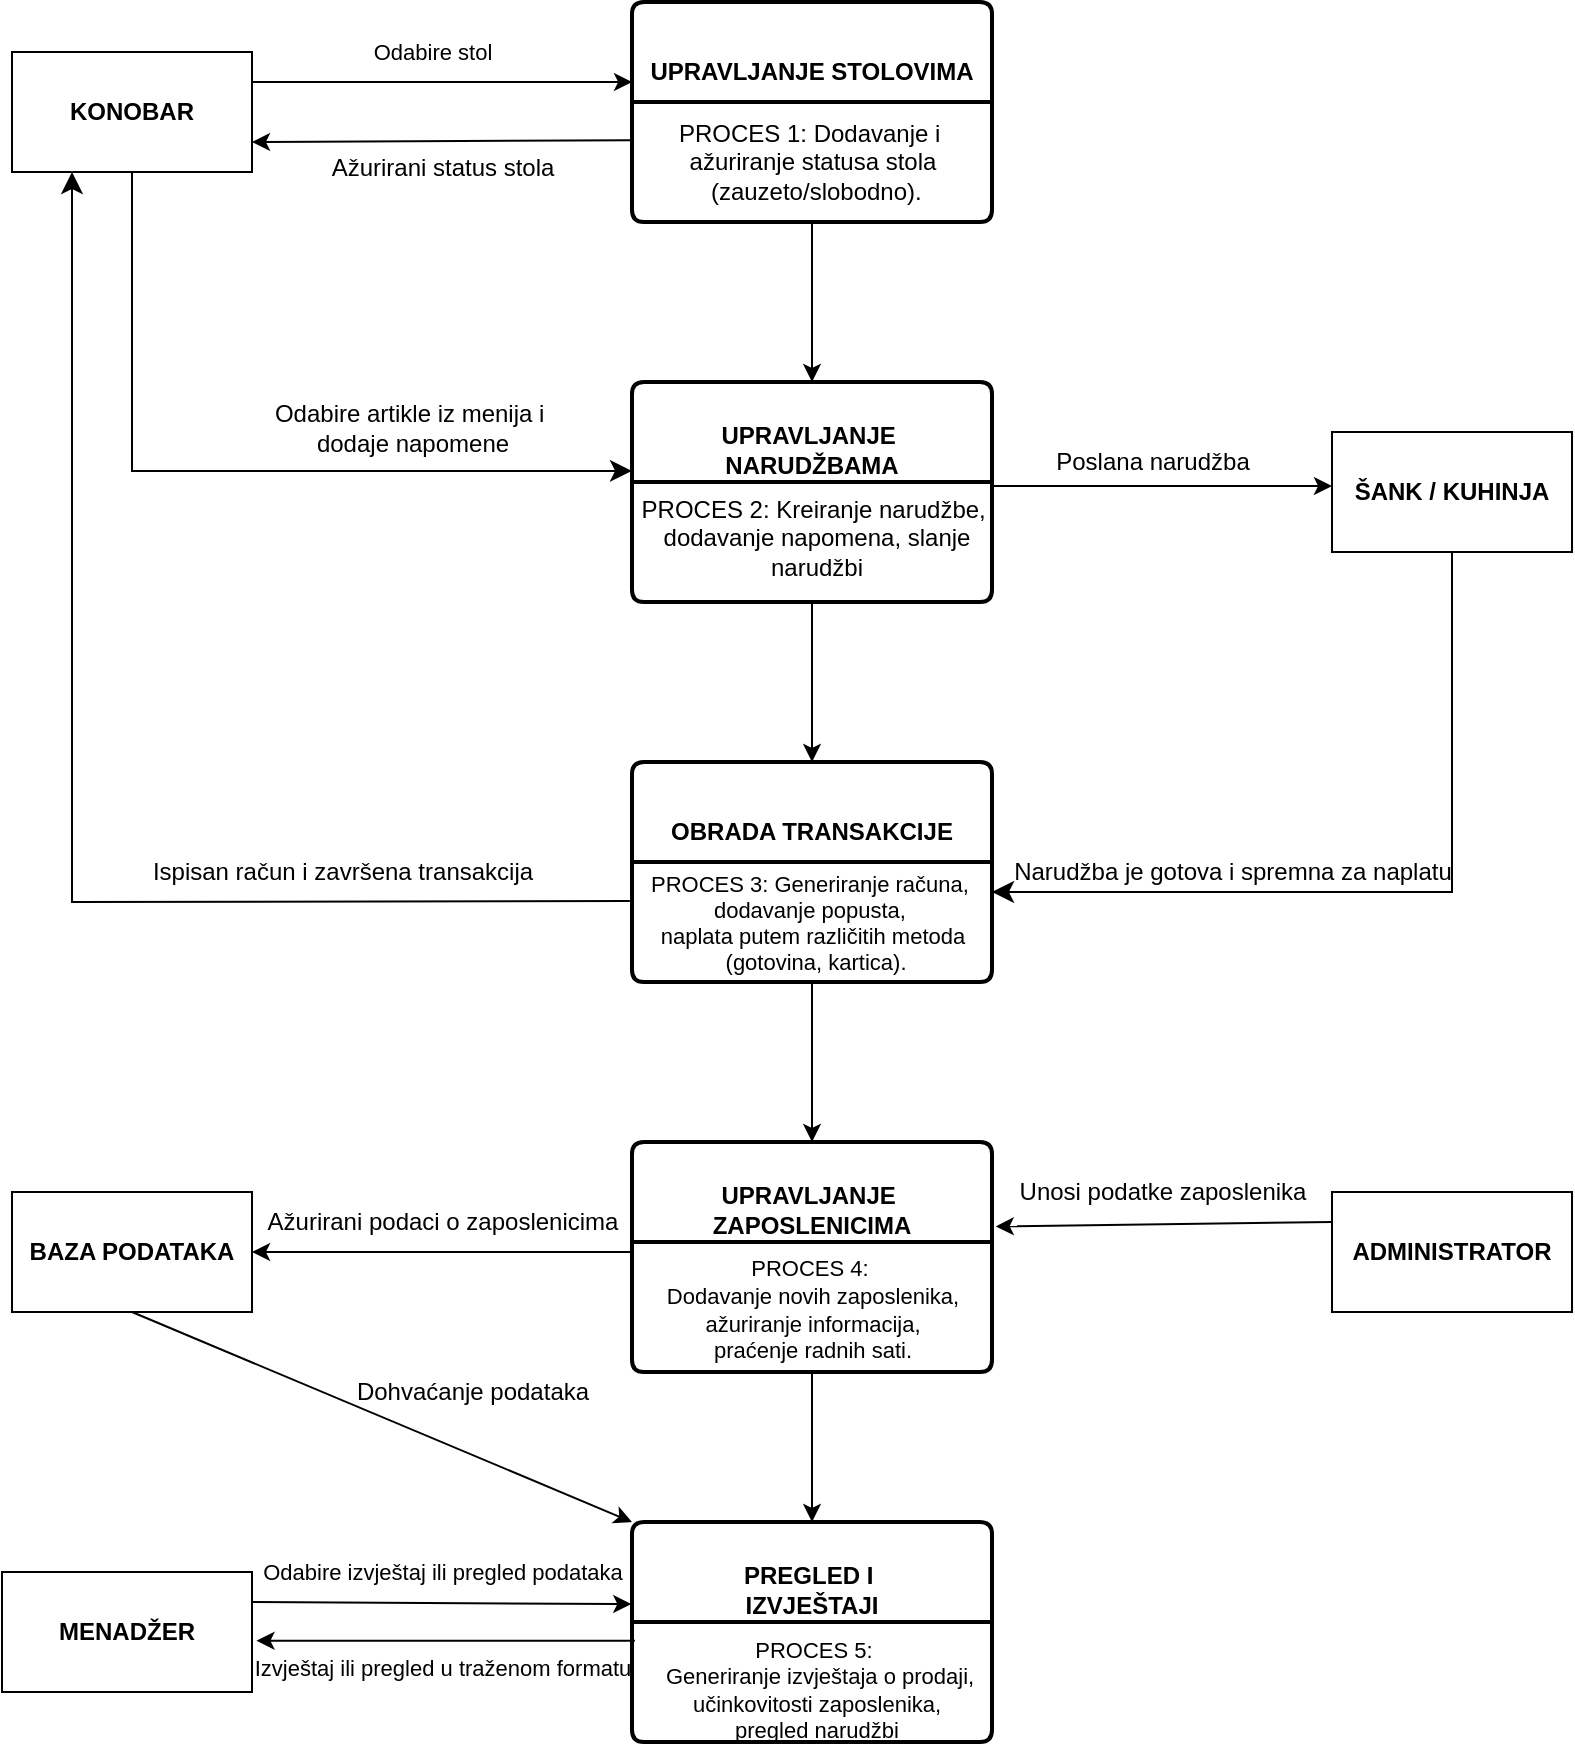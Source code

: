 <mxfile version="24.7.7">
  <diagram name="Page-1" id="1bXDtNYpMlQd7kHSsz0P">
    <mxGraphModel dx="1313" dy="653" grid="1" gridSize="10" guides="1" tooltips="1" connect="1" arrows="1" fold="1" page="1" pageScale="1" pageWidth="827" pageHeight="1169" math="0" shadow="0">
      <root>
        <mxCell id="0" />
        <mxCell id="1" parent="0" />
        <mxCell id="HK2u9pn1FgQDqxlHmX3k-11" value="" style="edgeStyle=orthogonalEdgeStyle;rounded=0;orthogonalLoop=1;jettySize=auto;html=1;" edge="1" parent="1" source="HK2u9pn1FgQDqxlHmX3k-1" target="HK2u9pn1FgQDqxlHmX3k-9">
          <mxGeometry relative="1" as="geometry" />
        </mxCell>
        <mxCell id="HK2u9pn1FgQDqxlHmX3k-1" value="&lt;div&gt;&lt;br&gt;&lt;/div&gt;&lt;div&gt;&lt;b style=&quot;font-size: 12px; text-wrap: nowrap;&quot;&gt;UPRAVLJANJE STOLOVIMA&lt;/b&gt;&lt;br&gt;&lt;/div&gt;" style="swimlane;childLayout=stackLayout;horizontal=1;startSize=50;horizontalStack=0;rounded=1;fontSize=14;fontStyle=0;strokeWidth=2;resizeParent=0;resizeLast=1;shadow=0;dashed=0;align=center;arcSize=4;whiteSpace=wrap;html=1;" vertex="1" parent="1">
          <mxGeometry x="330" y="210" width="180" height="110" as="geometry" />
        </mxCell>
        <mxCell id="HK2u9pn1FgQDqxlHmX3k-35" value="PROCES 1:&amp;nbsp;Dodavanje i&amp;nbsp;&lt;div&gt;ažuriranje statusa stola&lt;/div&gt;&lt;div&gt;&amp;nbsp;(zauzeto/slobodno).&lt;/div&gt;" style="text;html=1;align=center;verticalAlign=middle;resizable=0;points=[];autosize=1;strokeColor=none;fillColor=none;" vertex="1" parent="HK2u9pn1FgQDqxlHmX3k-1">
          <mxGeometry y="50" width="180" height="60" as="geometry" />
        </mxCell>
        <mxCell id="HK2u9pn1FgQDqxlHmX3k-16" value="" style="edgeStyle=orthogonalEdgeStyle;rounded=0;orthogonalLoop=1;jettySize=auto;html=1;" edge="1" parent="1" source="HK2u9pn1FgQDqxlHmX3k-9" target="HK2u9pn1FgQDqxlHmX3k-13">
          <mxGeometry relative="1" as="geometry" />
        </mxCell>
        <mxCell id="HK2u9pn1FgQDqxlHmX3k-9" value="&lt;div&gt;&lt;br&gt;&lt;/div&gt;&lt;div&gt;&lt;b style=&quot;font-size: 12px; text-wrap: nowrap;&quot;&gt;UPRAVLJANJE&amp;nbsp;&lt;/b&gt;&lt;div style=&quot;font-size: 12px; text-wrap: nowrap;&quot;&gt;&lt;b&gt;NARUDŽBAMA&lt;/b&gt;&lt;/div&gt;&lt;/div&gt;" style="swimlane;childLayout=stackLayout;horizontal=1;startSize=50;horizontalStack=0;rounded=1;fontSize=14;fontStyle=0;strokeWidth=2;resizeParent=0;resizeLast=1;shadow=0;dashed=0;align=center;arcSize=4;whiteSpace=wrap;html=1;" vertex="1" parent="1">
          <mxGeometry x="330" y="400" width="180" height="110" as="geometry" />
        </mxCell>
        <mxCell id="HK2u9pn1FgQDqxlHmX3k-10" value="&lt;div&gt;&lt;span style=&quot;background-color: initial;&quot;&gt;PROCES 2: Kreiranje narudžbe,&amp;nbsp;&lt;/span&gt;&lt;br&gt;&lt;/div&gt;&lt;div&gt;dodavanje napomena,&amp;nbsp;&lt;span style=&quot;background-color: initial;&quot;&gt;slanje&lt;/span&gt;&lt;/div&gt;&lt;div&gt;&lt;span style=&quot;background-color: initial;&quot;&gt;&amp;nbsp;narudžbi&amp;nbsp;&lt;/span&gt;&lt;/div&gt;" style="align=center;strokeColor=none;fillColor=none;spacingLeft=4;fontSize=12;verticalAlign=top;resizable=0;rotatable=0;part=1;html=1;" vertex="1" parent="HK2u9pn1FgQDqxlHmX3k-9">
          <mxGeometry y="50" width="180" height="60" as="geometry" />
        </mxCell>
        <mxCell id="HK2u9pn1FgQDqxlHmX3k-20" value="" style="edgeStyle=orthogonalEdgeStyle;rounded=0;orthogonalLoop=1;jettySize=auto;html=1;" edge="1" parent="1" source="HK2u9pn1FgQDqxlHmX3k-13" target="HK2u9pn1FgQDqxlHmX3k-17">
          <mxGeometry relative="1" as="geometry" />
        </mxCell>
        <mxCell id="HK2u9pn1FgQDqxlHmX3k-13" value="&lt;div&gt;&lt;br&gt;&lt;/div&gt;&lt;div&gt;&lt;b style=&quot;font-size: 12px; text-wrap: nowrap;&quot;&gt;OBRADA TRANSAKCIJE&lt;/b&gt;&lt;br&gt;&lt;/div&gt;" style="swimlane;childLayout=stackLayout;horizontal=1;startSize=50;horizontalStack=0;rounded=1;fontSize=14;fontStyle=0;strokeWidth=2;resizeParent=0;resizeLast=1;shadow=0;dashed=0;align=center;arcSize=4;whiteSpace=wrap;html=1;" vertex="1" parent="1">
          <mxGeometry x="330" y="590" width="180" height="110" as="geometry" />
        </mxCell>
        <mxCell id="HK2u9pn1FgQDqxlHmX3k-49" value="&lt;font style=&quot;font-size: 11px;&quot;&gt;PROCES 3:&amp;nbsp;Generiranje računa,&amp;nbsp;&lt;/font&gt;&lt;div style=&quot;font-size: 11px;&quot;&gt;&lt;font style=&quot;font-size: 11px;&quot;&gt;dodavanje popusta,&amp;nbsp;&lt;/font&gt;&lt;/div&gt;&lt;div style=&quot;font-size: 11px;&quot;&gt;&lt;font style=&quot;font-size: 11px;&quot;&gt;naplata putem različitih metoda&lt;/font&gt;&lt;/div&gt;&lt;div style=&quot;font-size: 11px;&quot;&gt;&lt;font style=&quot;font-size: 11px;&quot;&gt;&amp;nbsp;(gotovina, kartica).&lt;/font&gt;&lt;/div&gt;" style="text;html=1;align=center;verticalAlign=middle;resizable=0;points=[];autosize=1;strokeColor=none;fillColor=none;" vertex="1" parent="HK2u9pn1FgQDqxlHmX3k-13">
          <mxGeometry y="50" width="180" height="60" as="geometry" />
        </mxCell>
        <mxCell id="HK2u9pn1FgQDqxlHmX3k-23" value="" style="edgeStyle=orthogonalEdgeStyle;rounded=0;orthogonalLoop=1;jettySize=auto;html=1;" edge="1" parent="1" source="HK2u9pn1FgQDqxlHmX3k-17" target="HK2u9pn1FgQDqxlHmX3k-21">
          <mxGeometry relative="1" as="geometry" />
        </mxCell>
        <mxCell id="HK2u9pn1FgQDqxlHmX3k-17" value="&lt;div&gt;&lt;br&gt;&lt;/div&gt;&lt;div&gt;&lt;b style=&quot;font-size: 12px; text-wrap: nowrap;&quot;&gt;UPRAVLJANJE&amp;nbsp;&lt;/b&gt;&lt;div style=&quot;font-size: 12px; text-wrap: nowrap;&quot;&gt;&lt;b&gt;ZAPOSLENICIMA&lt;/b&gt;&lt;/div&gt;&lt;/div&gt;" style="swimlane;childLayout=stackLayout;horizontal=1;startSize=50;horizontalStack=0;rounded=1;fontSize=14;fontStyle=0;strokeWidth=2;resizeParent=0;resizeLast=1;shadow=0;dashed=0;align=center;arcSize=4;whiteSpace=wrap;html=1;" vertex="1" parent="1">
          <mxGeometry x="330" y="780" width="180" height="115" as="geometry" />
        </mxCell>
        <mxCell id="HK2u9pn1FgQDqxlHmX3k-54" value="&lt;font style=&quot;font-size: 11px;&quot;&gt;PROCES 4:&amp;nbsp;&lt;/font&gt;&lt;div&gt;&lt;font style=&quot;font-size: 11px;&quot;&gt;Dodavanje novih zaposlenika,&lt;/font&gt;&lt;div style=&quot;font-size: 11px;&quot;&gt;&lt;font style=&quot;font-size: 11px;&quot;&gt;&amp;nbsp;ažuriranje informacija,&amp;nbsp;&lt;/font&gt;&lt;/div&gt;&lt;div style=&quot;font-size: 11px;&quot;&gt;&lt;font style=&quot;font-size: 11px;&quot;&gt;praćenje radnih sati.&lt;/font&gt;&lt;/div&gt;&lt;/div&gt;" style="text;html=1;align=center;verticalAlign=middle;resizable=0;points=[];autosize=1;strokeColor=none;fillColor=none;" vertex="1" parent="HK2u9pn1FgQDqxlHmX3k-17">
          <mxGeometry y="50" width="180" height="65" as="geometry" />
        </mxCell>
        <mxCell id="HK2u9pn1FgQDqxlHmX3k-21" value="&lt;div&gt;&lt;br&gt;&lt;/div&gt;&lt;div&gt;&lt;b style=&quot;font-size: 12px; text-wrap: nowrap;&quot;&gt;PREGLED I&amp;nbsp;&lt;/b&gt;&lt;div style=&quot;font-size: 12px; text-wrap: nowrap;&quot;&gt;&lt;b&gt;IZVJEŠTAJI&lt;/b&gt;&lt;/div&gt;&lt;/div&gt;" style="swimlane;childLayout=stackLayout;horizontal=1;startSize=50;horizontalStack=0;rounded=1;fontSize=14;fontStyle=0;strokeWidth=2;resizeParent=0;resizeLast=1;shadow=0;dashed=0;align=center;arcSize=4;whiteSpace=wrap;html=1;" vertex="1" parent="1">
          <mxGeometry x="330" y="970" width="180" height="110" as="geometry" />
        </mxCell>
        <mxCell id="HK2u9pn1FgQDqxlHmX3k-22" value="&lt;font style=&quot;font-size: 11px;&quot;&gt;PROCES 5:&amp;nbsp;&lt;/font&gt;&lt;div style=&quot;font-size: 11px;&quot;&gt;&lt;font style=&quot;font-size: 11px;&quot;&gt;&amp;nbsp;Generiranje izvještaja o prodaji,&lt;/font&gt;&lt;div style=&quot;&quot;&gt;&lt;font style=&quot;font-size: 11px;&quot;&gt;&amp;nbsp;učinkovitosti zaposlenika,&amp;nbsp;&lt;/font&gt;&lt;/div&gt;&lt;div style=&quot;&quot;&gt;&lt;font style=&quot;font-size: 11px;&quot;&gt;pregled narudžbi&lt;/font&gt;&lt;/div&gt;&lt;/div&gt;" style="align=center;strokeColor=none;fillColor=none;spacingLeft=4;fontSize=12;verticalAlign=top;resizable=0;rotatable=0;part=1;html=1;" vertex="1" parent="HK2u9pn1FgQDqxlHmX3k-21">
          <mxGeometry y="50" width="180" height="60" as="geometry" />
        </mxCell>
        <mxCell id="HK2u9pn1FgQDqxlHmX3k-26" value="&lt;b&gt;ŠANK / KUHINJA&lt;/b&gt;" style="rounded=0;whiteSpace=wrap;html=1;" vertex="1" parent="1">
          <mxGeometry x="680" y="425" width="120" height="60" as="geometry" />
        </mxCell>
        <mxCell id="HK2u9pn1FgQDqxlHmX3k-28" value="&lt;b&gt;ADMINISTRATOR&lt;/b&gt;" style="rounded=0;whiteSpace=wrap;html=1;" vertex="1" parent="1">
          <mxGeometry x="680" y="805" width="120" height="60" as="geometry" />
        </mxCell>
        <mxCell id="HK2u9pn1FgQDqxlHmX3k-30" value="&lt;b&gt;&amp;nbsp;KONOBAR&amp;nbsp;&lt;/b&gt;" style="rounded=0;whiteSpace=wrap;html=1;" vertex="1" parent="1">
          <mxGeometry x="20" y="235" width="120" height="60" as="geometry" />
        </mxCell>
        <mxCell id="HK2u9pn1FgQDqxlHmX3k-32" value="" style="endArrow=classic;html=1;rounded=0;exitX=1;exitY=0.25;exitDx=0;exitDy=0;entryX=0;entryY=0.364;entryDx=0;entryDy=0;entryPerimeter=0;" edge="1" parent="1" source="HK2u9pn1FgQDqxlHmX3k-30" target="HK2u9pn1FgQDqxlHmX3k-1">
          <mxGeometry width="50" height="50" relative="1" as="geometry">
            <mxPoint x="430" y="370" as="sourcePoint" />
            <mxPoint x="480" y="320" as="targetPoint" />
          </mxGeometry>
        </mxCell>
        <mxCell id="HK2u9pn1FgQDqxlHmX3k-33" value="Odabire stol" style="edgeLabel;html=1;align=center;verticalAlign=middle;resizable=0;points=[];" vertex="1" connectable="0" parent="HK2u9pn1FgQDqxlHmX3k-32">
          <mxGeometry x="-0.262" y="2" relative="1" as="geometry">
            <mxPoint x="20" y="-13" as="offset" />
          </mxGeometry>
        </mxCell>
        <mxCell id="HK2u9pn1FgQDqxlHmX3k-36" value="" style="endArrow=classic;html=1;rounded=0;entryX=1;entryY=0.75;entryDx=0;entryDy=0;exitX=-0.002;exitY=0.318;exitDx=0;exitDy=0;exitPerimeter=0;" edge="1" parent="1" source="HK2u9pn1FgQDqxlHmX3k-35" target="HK2u9pn1FgQDqxlHmX3k-30">
          <mxGeometry width="50" height="50" relative="1" as="geometry">
            <mxPoint x="210" y="345" as="sourcePoint" />
            <mxPoint x="260" y="295" as="targetPoint" />
          </mxGeometry>
        </mxCell>
        <mxCell id="HK2u9pn1FgQDqxlHmX3k-37" value="Ažurirani status stola" style="text;html=1;align=center;verticalAlign=middle;resizable=0;points=[];autosize=1;strokeColor=none;fillColor=none;" vertex="1" parent="1">
          <mxGeometry x="170" y="278" width="130" height="30" as="geometry" />
        </mxCell>
        <mxCell id="HK2u9pn1FgQDqxlHmX3k-40" value="Odabire artikle iz menija i&amp;nbsp;&lt;div&gt;dodaje napomene&lt;/div&gt;" style="text;html=1;align=center;verticalAlign=middle;resizable=0;points=[];autosize=1;strokeColor=none;fillColor=none;" vertex="1" parent="1">
          <mxGeometry x="140" y="403" width="160" height="40" as="geometry" />
        </mxCell>
        <mxCell id="HK2u9pn1FgQDqxlHmX3k-42" value="" style="endArrow=classic;html=1;rounded=0;exitX=1;exitY=0.5;exitDx=0;exitDy=0;entryX=0;entryY=0.5;entryDx=0;entryDy=0;" edge="1" parent="1">
          <mxGeometry width="50" height="50" relative="1" as="geometry">
            <mxPoint x="510" y="452.0" as="sourcePoint" />
            <mxPoint x="680" y="452.0" as="targetPoint" />
          </mxGeometry>
        </mxCell>
        <mxCell id="HK2u9pn1FgQDqxlHmX3k-39" value="" style="edgeStyle=elbowEdgeStyle;elbow=horizontal;endArrow=classic;html=1;curved=0;rounded=0;endSize=8;startSize=8;entryX=-0.002;entryY=0.404;entryDx=0;entryDy=0;entryPerimeter=0;exitX=0.75;exitY=1;exitDx=0;exitDy=0;" edge="1" parent="1">
          <mxGeometry width="50" height="50" relative="1" as="geometry">
            <mxPoint x="110.36" y="295" as="sourcePoint" />
            <mxPoint x="330.0" y="444.44" as="targetPoint" />
            <Array as="points">
              <mxPoint x="80" y="410" />
              <mxPoint x="110.36" y="360" />
            </Array>
          </mxGeometry>
        </mxCell>
        <mxCell id="HK2u9pn1FgQDqxlHmX3k-44" value="Poslana narudžba" style="text;html=1;align=center;verticalAlign=middle;resizable=0;points=[];autosize=1;strokeColor=none;fillColor=none;" vertex="1" parent="1">
          <mxGeometry x="530" y="425" width="120" height="30" as="geometry" />
        </mxCell>
        <mxCell id="HK2u9pn1FgQDqxlHmX3k-47" value="" style="edgeStyle=elbowEdgeStyle;elbow=horizontal;endArrow=classic;html=1;curved=0;rounded=0;endSize=8;startSize=8;exitX=0.5;exitY=1;exitDx=0;exitDy=0;entryX=1;entryY=0.25;entryDx=0;entryDy=0;" edge="1" parent="1" source="HK2u9pn1FgQDqxlHmX3k-26">
          <mxGeometry width="50" height="50" relative="1" as="geometry">
            <mxPoint x="400" y="550" as="sourcePoint" />
            <mxPoint x="510" y="655" as="targetPoint" />
            <Array as="points">
              <mxPoint x="740" y="560" />
            </Array>
          </mxGeometry>
        </mxCell>
        <mxCell id="HK2u9pn1FgQDqxlHmX3k-48" value="Narudžba je gotova i spremna za naplatu" style="text;html=1;align=center;verticalAlign=middle;resizable=0;points=[];autosize=1;strokeColor=none;fillColor=none;" vertex="1" parent="1">
          <mxGeometry x="510" y="630" width="240" height="30" as="geometry" />
        </mxCell>
        <mxCell id="HK2u9pn1FgQDqxlHmX3k-50" value="" style="edgeStyle=elbowEdgeStyle;elbow=vertical;endArrow=classic;html=1;curved=0;rounded=0;endSize=8;startSize=8;exitX=-0.006;exitY=0.326;exitDx=0;exitDy=0;exitPerimeter=0;" edge="1" parent="1" source="HK2u9pn1FgQDqxlHmX3k-49">
          <mxGeometry width="50" height="50" relative="1" as="geometry">
            <mxPoint x="60.54" y="414.02" as="sourcePoint" />
            <mxPoint x="50" y="295" as="targetPoint" />
            <Array as="points">
              <mxPoint x="190" y="660" />
            </Array>
          </mxGeometry>
        </mxCell>
        <mxCell id="HK2u9pn1FgQDqxlHmX3k-51" value="Ispisan račun i završena transakcija" style="text;html=1;align=center;verticalAlign=middle;resizable=0;points=[];autosize=1;strokeColor=none;fillColor=none;" vertex="1" parent="1">
          <mxGeometry x="80" y="630" width="210" height="30" as="geometry" />
        </mxCell>
        <mxCell id="HK2u9pn1FgQDqxlHmX3k-53" value="Unosi podatke zaposlenika" style="text;html=1;align=center;verticalAlign=middle;resizable=0;points=[];autosize=1;strokeColor=none;fillColor=none;" vertex="1" parent="1">
          <mxGeometry x="510" y="790" width="170" height="30" as="geometry" />
        </mxCell>
        <mxCell id="HK2u9pn1FgQDqxlHmX3k-55" value="" style="endArrow=classic;html=1;rounded=0;exitX=0;exitY=0.25;exitDx=0;exitDy=0;entryX=0.011;entryY=1.075;entryDx=0;entryDy=0;entryPerimeter=0;" edge="1" parent="1" source="HK2u9pn1FgQDqxlHmX3k-28" target="HK2u9pn1FgQDqxlHmX3k-53">
          <mxGeometry width="50" height="50" relative="1" as="geometry">
            <mxPoint x="510" y="840" as="sourcePoint" />
            <mxPoint x="560" y="790" as="targetPoint" />
          </mxGeometry>
        </mxCell>
        <mxCell id="HK2u9pn1FgQDqxlHmX3k-57" value="&lt;b&gt;BAZA PODATAKA&lt;/b&gt;" style="rounded=0;whiteSpace=wrap;html=1;" vertex="1" parent="1">
          <mxGeometry x="20" y="805" width="120" height="60" as="geometry" />
        </mxCell>
        <mxCell id="HK2u9pn1FgQDqxlHmX3k-58" value="" style="endArrow=classic;html=1;rounded=0;exitX=0;exitY=0.5;exitDx=0;exitDy=0;entryX=1;entryY=0.5;entryDx=0;entryDy=0;" edge="1" parent="1" source="HK2u9pn1FgQDqxlHmX3k-17" target="HK2u9pn1FgQDqxlHmX3k-57">
          <mxGeometry width="50" height="50" relative="1" as="geometry">
            <mxPoint x="320" y="710" as="sourcePoint" />
            <mxPoint x="370" y="660" as="targetPoint" />
            <Array as="points">
              <mxPoint x="330" y="835" />
            </Array>
          </mxGeometry>
        </mxCell>
        <mxCell id="HK2u9pn1FgQDqxlHmX3k-59" value="Ažurirani podaci o zaposlenicima" style="text;html=1;align=center;verticalAlign=middle;resizable=0;points=[];autosize=1;strokeColor=none;fillColor=none;" vertex="1" parent="1">
          <mxGeometry x="135" y="805" width="200" height="30" as="geometry" />
        </mxCell>
        <mxCell id="HK2u9pn1FgQDqxlHmX3k-61" value="&lt;b&gt;MENADŽER&lt;/b&gt;" style="rounded=0;whiteSpace=wrap;html=1;" vertex="1" parent="1">
          <mxGeometry x="15" y="995" width="125" height="60" as="geometry" />
        </mxCell>
        <mxCell id="HK2u9pn1FgQDqxlHmX3k-62" value="" style="endArrow=classic;html=1;rounded=0;exitX=1;exitY=0.25;exitDx=0;exitDy=0;entryX=-0.002;entryY=0.373;entryDx=0;entryDy=0;entryPerimeter=0;" edge="1" parent="1" source="HK2u9pn1FgQDqxlHmX3k-61" target="HK2u9pn1FgQDqxlHmX3k-21">
          <mxGeometry width="50" height="50" relative="1" as="geometry">
            <mxPoint x="210" y="1040" as="sourcePoint" />
            <mxPoint x="260" y="990" as="targetPoint" />
          </mxGeometry>
        </mxCell>
        <mxCell id="HK2u9pn1FgQDqxlHmX3k-63" value="&lt;font style=&quot;font-size: 11px;&quot;&gt;Odabire izvještaj ili pregled podataka&lt;/font&gt;" style="text;html=1;align=center;verticalAlign=middle;resizable=0;points=[];autosize=1;strokeColor=none;fillColor=none;" vertex="1" parent="1">
          <mxGeometry x="135" y="980" width="200" height="30" as="geometry" />
        </mxCell>
        <mxCell id="HK2u9pn1FgQDqxlHmX3k-64" value="" style="endArrow=classic;html=1;rounded=0;exitX=0.008;exitY=0.157;exitDx=0;exitDy=0;entryX=1.018;entryY=0.573;entryDx=0;entryDy=0;exitPerimeter=0;entryPerimeter=0;" edge="1" parent="1" source="HK2u9pn1FgQDqxlHmX3k-22" target="HK2u9pn1FgQDqxlHmX3k-61">
          <mxGeometry width="50" height="50" relative="1" as="geometry">
            <mxPoint x="200" y="1020" as="sourcePoint" />
            <mxPoint x="250" y="970" as="targetPoint" />
          </mxGeometry>
        </mxCell>
        <mxCell id="HK2u9pn1FgQDqxlHmX3k-65" value="&lt;font style=&quot;font-size: 11px;&quot;&gt;Izvještaj ili pregled u traženom formatu&lt;/font&gt;" style="text;html=1;align=center;verticalAlign=middle;resizable=0;points=[];autosize=1;strokeColor=none;fillColor=none;" vertex="1" parent="1">
          <mxGeometry x="130" y="1028" width="210" height="30" as="geometry" />
        </mxCell>
        <mxCell id="HK2u9pn1FgQDqxlHmX3k-67" value="" style="endArrow=classic;html=1;rounded=0;exitX=0.5;exitY=1;exitDx=0;exitDy=0;entryX=0;entryY=0;entryDx=0;entryDy=0;" edge="1" parent="1" source="HK2u9pn1FgQDqxlHmX3k-57" target="HK2u9pn1FgQDqxlHmX3k-21">
          <mxGeometry width="50" height="50" relative="1" as="geometry">
            <mxPoint x="200" y="920" as="sourcePoint" />
            <mxPoint x="250" y="870" as="targetPoint" />
          </mxGeometry>
        </mxCell>
        <mxCell id="HK2u9pn1FgQDqxlHmX3k-68" value="Dohvaćanje podataka" style="text;html=1;align=center;verticalAlign=middle;resizable=0;points=[];autosize=1;strokeColor=none;fillColor=none;" vertex="1" parent="1">
          <mxGeometry x="180" y="890" width="140" height="30" as="geometry" />
        </mxCell>
      </root>
    </mxGraphModel>
  </diagram>
</mxfile>
